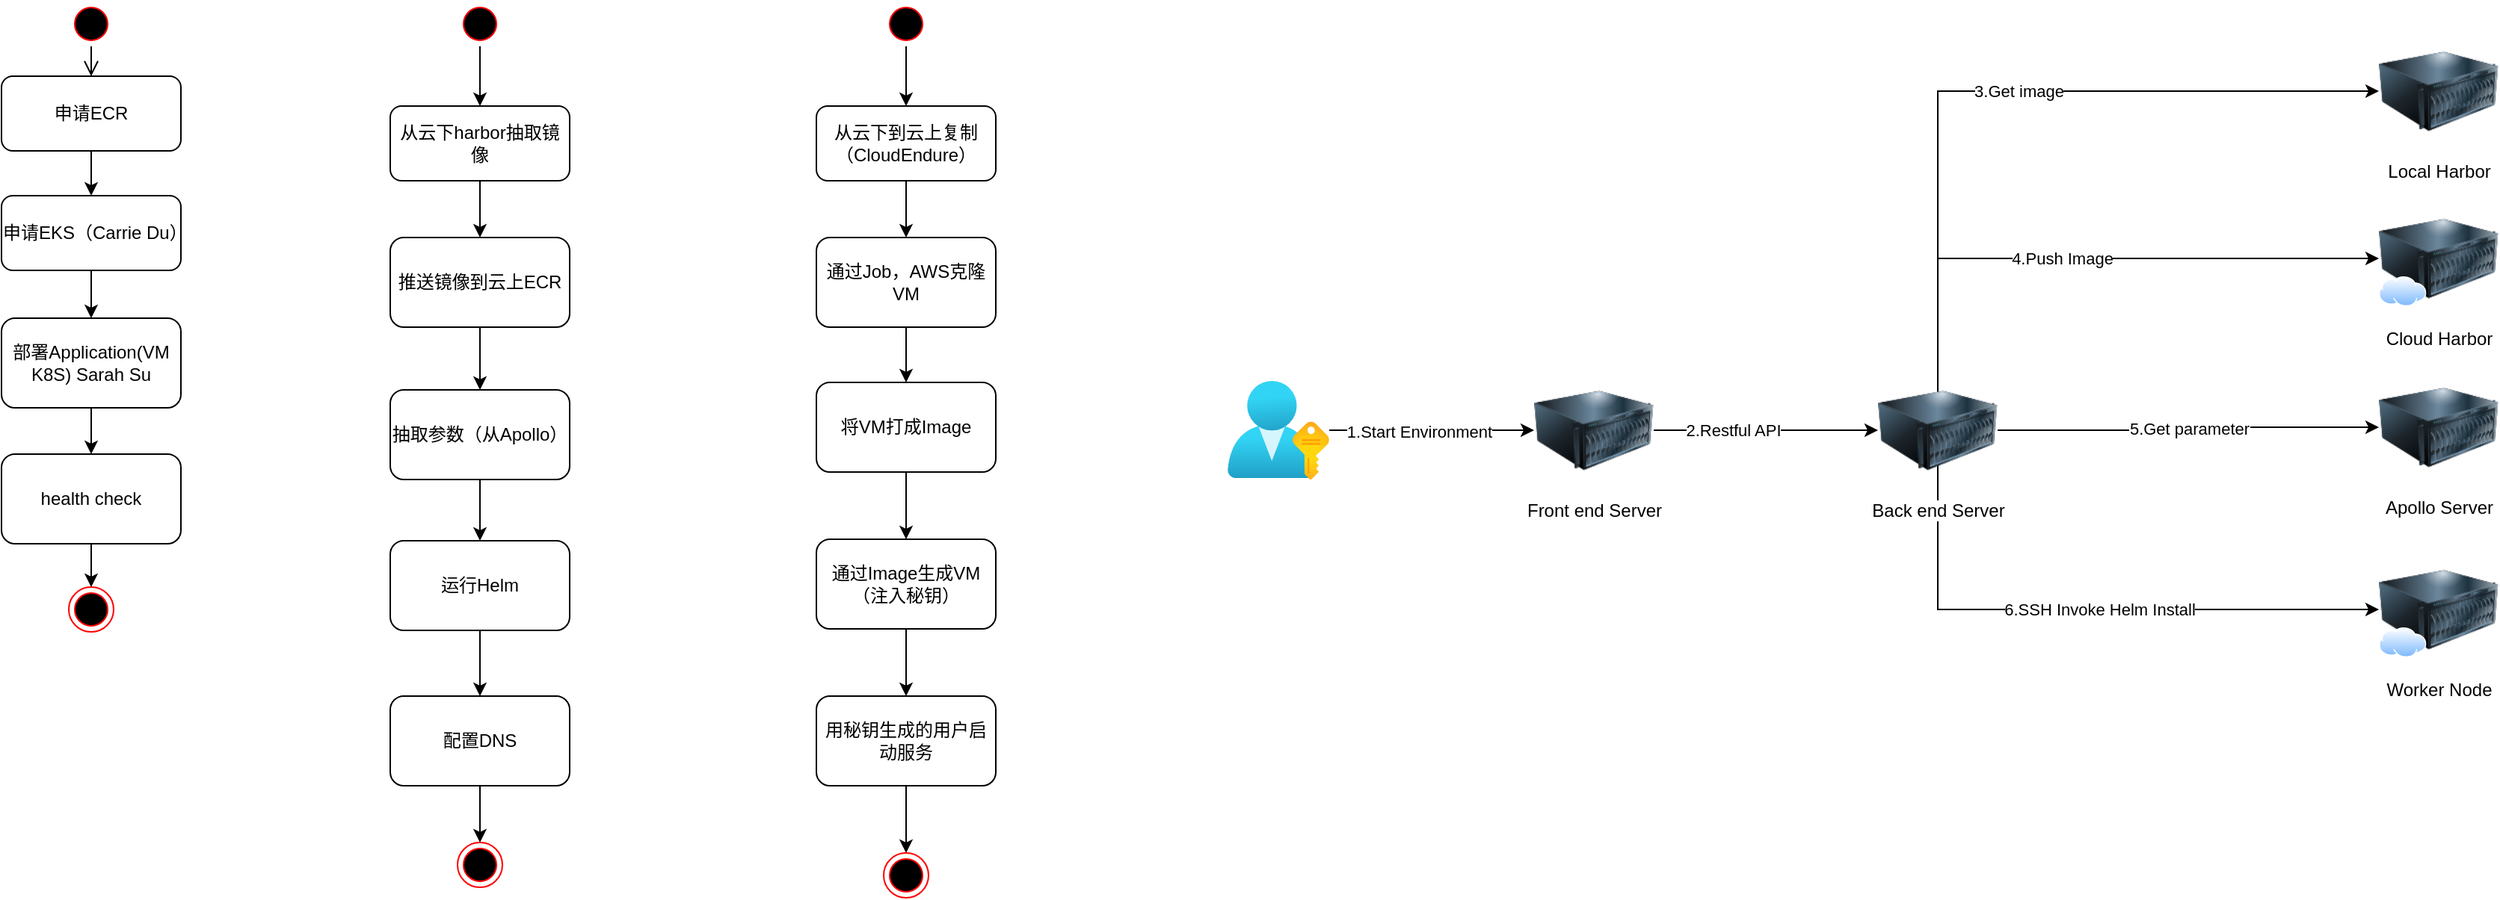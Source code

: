 <mxfile version="13.9.2" type="github">
  <diagram id="BMevfkKDMSV5yCwqt1LY" name="Page-1">
    <mxGraphModel dx="1422" dy="794" grid="1" gridSize="10" guides="1" tooltips="1" connect="1" arrows="1" fold="1" page="1" pageScale="1" pageWidth="1920" pageHeight="1200" math="0" shadow="0">
      <root>
        <mxCell id="0" />
        <mxCell id="1" parent="0" />
        <mxCell id="pzT-h00lOB3pdJxOEtcz-1" value="" style="ellipse;html=1;shape=startState;fillColor=#000000;strokeColor=#ff0000;" parent="1" vertex="1">
          <mxGeometry x="145" y="68" width="30" height="30" as="geometry" />
        </mxCell>
        <mxCell id="pzT-h00lOB3pdJxOEtcz-2" value="" style="edgeStyle=orthogonalEdgeStyle;html=1;verticalAlign=bottom;endArrow=open;endSize=8;entryX=0.5;entryY=0;entryDx=0;entryDy=0;" parent="1" source="pzT-h00lOB3pdJxOEtcz-1" target="CKKBYsWl8Wb_sM6-ShsY-4" edge="1">
          <mxGeometry relative="1" as="geometry">
            <mxPoint x="115" y="218" as="targetPoint" />
          </mxGeometry>
        </mxCell>
        <mxCell id="pzT-h00lOB3pdJxOEtcz-5" value="" style="edgeStyle=orthogonalEdgeStyle;rounded=0;orthogonalLoop=1;jettySize=auto;html=1;entryX=0.5;entryY=0;entryDx=0;entryDy=0;" parent="1" source="pzT-h00lOB3pdJxOEtcz-3" target="pzT-h00lOB3pdJxOEtcz-8" edge="1">
          <mxGeometry relative="1" as="geometry">
            <mxPoint x="320" y="300" as="targetPoint" />
          </mxGeometry>
        </mxCell>
        <mxCell id="pzT-h00lOB3pdJxOEtcz-3" value="&lt;div&gt;申请EKS（Carrie Du）&lt;/div&gt;" style="rounded=1;whiteSpace=wrap;html=1;" parent="1" vertex="1">
          <mxGeometry x="100" y="198" width="120" height="50" as="geometry" />
        </mxCell>
        <mxCell id="pzT-h00lOB3pdJxOEtcz-8" value="&lt;div&gt;部署Application(VM K8S) Sarah Su&lt;br&gt;&lt;/div&gt;" style="whiteSpace=wrap;html=1;rounded=1;" parent="1" vertex="1">
          <mxGeometry x="100" y="280" width="120" height="60" as="geometry" />
        </mxCell>
        <mxCell id="pzT-h00lOB3pdJxOEtcz-13" style="edgeStyle=orthogonalEdgeStyle;rounded=0;orthogonalLoop=1;jettySize=auto;html=1;exitX=0.5;exitY=1;exitDx=0;exitDy=0;entryX=0.5;entryY=0;entryDx=0;entryDy=0;" parent="1" source="pzT-h00lOB3pdJxOEtcz-10" target="pzT-h00lOB3pdJxOEtcz-12" edge="1">
          <mxGeometry relative="1" as="geometry" />
        </mxCell>
        <mxCell id="pzT-h00lOB3pdJxOEtcz-10" value="health check" style="whiteSpace=wrap;html=1;rounded=1;" parent="1" vertex="1">
          <mxGeometry x="100" y="371" width="120" height="60" as="geometry" />
        </mxCell>
        <mxCell id="pzT-h00lOB3pdJxOEtcz-12" value="" style="ellipse;html=1;shape=endState;fillColor=#000000;strokeColor=#ff0000;" parent="1" vertex="1">
          <mxGeometry x="145" y="460" width="30" height="30" as="geometry" />
        </mxCell>
        <mxCell id="CKKBYsWl8Wb_sM6-ShsY-5" style="edgeStyle=orthogonalEdgeStyle;rounded=0;orthogonalLoop=1;jettySize=auto;html=1;exitX=0.5;exitY=1;exitDx=0;exitDy=0;entryX=0.5;entryY=0;entryDx=0;entryDy=0;strokeColor=#000000;" parent="1" source="CKKBYsWl8Wb_sM6-ShsY-4" target="pzT-h00lOB3pdJxOEtcz-3" edge="1">
          <mxGeometry relative="1" as="geometry" />
        </mxCell>
        <mxCell id="CKKBYsWl8Wb_sM6-ShsY-4" value="申请ECR" style="rounded=1;whiteSpace=wrap;html=1;" parent="1" vertex="1">
          <mxGeometry x="100" y="118" width="120" height="50" as="geometry" />
        </mxCell>
        <mxCell id="CKKBYsWl8Wb_sM6-ShsY-7" value="" style="ellipse;html=1;shape=startState;fillColor=#000000;strokeColor=#ff0000;" parent="1" vertex="1">
          <mxGeometry x="405" y="68" width="30" height="30" as="geometry" />
        </mxCell>
        <mxCell id="CKKBYsWl8Wb_sM6-ShsY-9" value="" style="edgeStyle=orthogonalEdgeStyle;rounded=0;orthogonalLoop=1;jettySize=auto;html=1;strokeColor=#000000;exitX=0.5;exitY=1;exitDx=0;exitDy=0;entryX=0.5;entryY=0;entryDx=0;entryDy=0;" parent="1" source="CKKBYsWl8Wb_sM6-ShsY-7" target="CKKBYsWl8Wb_sM6-ShsY-8" edge="1">
          <mxGeometry relative="1" as="geometry">
            <mxPoint x="525" y="98" as="targetPoint" />
          </mxGeometry>
        </mxCell>
        <mxCell id="CKKBYsWl8Wb_sM6-ShsY-11" value="" style="edgeStyle=orthogonalEdgeStyle;rounded=0;orthogonalLoop=1;jettySize=auto;html=1;strokeColor=#000000;" parent="1" source="CKKBYsWl8Wb_sM6-ShsY-8" target="CKKBYsWl8Wb_sM6-ShsY-10" edge="1">
          <mxGeometry relative="1" as="geometry" />
        </mxCell>
        <mxCell id="CKKBYsWl8Wb_sM6-ShsY-8" value="从云下harbor抽取镜像" style="rounded=1;whiteSpace=wrap;html=1;" parent="1" vertex="1">
          <mxGeometry x="360" y="138" width="120" height="50" as="geometry" />
        </mxCell>
        <mxCell id="CKKBYsWl8Wb_sM6-ShsY-13" value="" style="edgeStyle=orthogonalEdgeStyle;rounded=0;orthogonalLoop=1;jettySize=auto;html=1;strokeColor=#000000;" parent="1" source="CKKBYsWl8Wb_sM6-ShsY-10" target="CKKBYsWl8Wb_sM6-ShsY-12" edge="1">
          <mxGeometry relative="1" as="geometry" />
        </mxCell>
        <mxCell id="CKKBYsWl8Wb_sM6-ShsY-10" value="推送镜像到云上ECR" style="whiteSpace=wrap;html=1;rounded=1;" parent="1" vertex="1">
          <mxGeometry x="360" y="226" width="120" height="60" as="geometry" />
        </mxCell>
        <mxCell id="CKKBYsWl8Wb_sM6-ShsY-15" value="" style="edgeStyle=orthogonalEdgeStyle;rounded=0;orthogonalLoop=1;jettySize=auto;html=1;strokeColor=#000000;" parent="1" source="CKKBYsWl8Wb_sM6-ShsY-12" target="CKKBYsWl8Wb_sM6-ShsY-14" edge="1">
          <mxGeometry relative="1" as="geometry" />
        </mxCell>
        <mxCell id="CKKBYsWl8Wb_sM6-ShsY-12" value="抽取参数（从Apollo）" style="whiteSpace=wrap;html=1;rounded=1;" parent="1" vertex="1">
          <mxGeometry x="360" y="328" width="120" height="60" as="geometry" />
        </mxCell>
        <mxCell id="CKKBYsWl8Wb_sM6-ShsY-18" style="edgeStyle=orthogonalEdgeStyle;rounded=0;orthogonalLoop=1;jettySize=auto;html=1;entryX=0.5;entryY=0;entryDx=0;entryDy=0;strokeColor=#000000;exitX=0.5;exitY=1;exitDx=0;exitDy=0;" parent="1" source="0UomY-3y-lxJiFdD-gnZ-2" target="CKKBYsWl8Wb_sM6-ShsY-16" edge="1">
          <mxGeometry relative="1" as="geometry">
            <mxPoint x="315" y="568" as="sourcePoint" />
          </mxGeometry>
        </mxCell>
        <mxCell id="0UomY-3y-lxJiFdD-gnZ-3" value="" style="edgeStyle=orthogonalEdgeStyle;rounded=0;orthogonalLoop=1;jettySize=auto;html=1;" parent="1" source="CKKBYsWl8Wb_sM6-ShsY-14" target="0UomY-3y-lxJiFdD-gnZ-2" edge="1">
          <mxGeometry relative="1" as="geometry" />
        </mxCell>
        <mxCell id="CKKBYsWl8Wb_sM6-ShsY-14" value="运行Helm" style="whiteSpace=wrap;html=1;rounded=1;" parent="1" vertex="1">
          <mxGeometry x="360" y="429" width="120" height="60" as="geometry" />
        </mxCell>
        <mxCell id="CKKBYsWl8Wb_sM6-ShsY-16" value="" style="ellipse;html=1;shape=endState;fillColor=#000000;strokeColor=#ff0000;" parent="1" vertex="1">
          <mxGeometry x="405" y="631" width="30" height="30" as="geometry" />
        </mxCell>
        <mxCell id="CKKBYsWl8Wb_sM6-ShsY-32" value="" style="ellipse;html=1;shape=startState;fillColor=#000000;strokeColor=#ff0000;" parent="1" vertex="1">
          <mxGeometry x="690" y="68" width="30" height="30" as="geometry" />
        </mxCell>
        <mxCell id="CKKBYsWl8Wb_sM6-ShsY-33" value="" style="edgeStyle=orthogonalEdgeStyle;rounded=0;orthogonalLoop=1;jettySize=auto;html=1;strokeColor=#000000;exitX=0.5;exitY=1;exitDx=0;exitDy=0;entryX=0.5;entryY=0;entryDx=0;entryDy=0;" parent="1" source="CKKBYsWl8Wb_sM6-ShsY-32" target="CKKBYsWl8Wb_sM6-ShsY-35" edge="1">
          <mxGeometry relative="1" as="geometry">
            <mxPoint x="810" y="98" as="targetPoint" />
          </mxGeometry>
        </mxCell>
        <mxCell id="CKKBYsWl8Wb_sM6-ShsY-34" value="" style="edgeStyle=orthogonalEdgeStyle;rounded=0;orthogonalLoop=1;jettySize=auto;html=1;strokeColor=#000000;entryX=0.5;entryY=0;entryDx=0;entryDy=0;" parent="1" source="CKKBYsWl8Wb_sM6-ShsY-35" target="CKKBYsWl8Wb_sM6-ShsY-44" edge="1">
          <mxGeometry relative="1" as="geometry">
            <mxPoint x="705" y="218" as="targetPoint" />
          </mxGeometry>
        </mxCell>
        <mxCell id="CKKBYsWl8Wb_sM6-ShsY-35" value="从云下到云上复制（CloudEndure）" style="rounded=1;whiteSpace=wrap;html=1;" parent="1" vertex="1">
          <mxGeometry x="645" y="138" width="120" height="50" as="geometry" />
        </mxCell>
        <mxCell id="CKKBYsWl8Wb_sM6-ShsY-36" value="" style="edgeStyle=orthogonalEdgeStyle;rounded=0;orthogonalLoop=1;jettySize=auto;html=1;strokeColor=#000000;" parent="1" source="CKKBYsWl8Wb_sM6-ShsY-37" target="CKKBYsWl8Wb_sM6-ShsY-39" edge="1">
          <mxGeometry relative="1" as="geometry" />
        </mxCell>
        <mxCell id="CKKBYsWl8Wb_sM6-ShsY-37" value="将VM打成Image" style="whiteSpace=wrap;html=1;rounded=1;" parent="1" vertex="1">
          <mxGeometry x="645" y="323" width="120" height="60" as="geometry" />
        </mxCell>
        <mxCell id="CKKBYsWl8Wb_sM6-ShsY-38" value="" style="edgeStyle=orthogonalEdgeStyle;rounded=0;orthogonalLoop=1;jettySize=auto;html=1;strokeColor=#000000;" parent="1" source="CKKBYsWl8Wb_sM6-ShsY-39" target="CKKBYsWl8Wb_sM6-ShsY-41" edge="1">
          <mxGeometry relative="1" as="geometry" />
        </mxCell>
        <mxCell id="CKKBYsWl8Wb_sM6-ShsY-39" value="通过Image生成VM（注入秘钥）" style="whiteSpace=wrap;html=1;rounded=1;" parent="1" vertex="1">
          <mxGeometry x="645" y="428" width="120" height="60" as="geometry" />
        </mxCell>
        <mxCell id="CKKBYsWl8Wb_sM6-ShsY-40" style="edgeStyle=orthogonalEdgeStyle;rounded=0;orthogonalLoop=1;jettySize=auto;html=1;exitX=0.5;exitY=1;exitDx=0;exitDy=0;entryX=0.5;entryY=0;entryDx=0;entryDy=0;strokeColor=#000000;" parent="1" source="CKKBYsWl8Wb_sM6-ShsY-41" target="CKKBYsWl8Wb_sM6-ShsY-42" edge="1">
          <mxGeometry relative="1" as="geometry" />
        </mxCell>
        <mxCell id="CKKBYsWl8Wb_sM6-ShsY-41" value="用秘钥生成的用户启动服务" style="whiteSpace=wrap;html=1;rounded=1;" parent="1" vertex="1">
          <mxGeometry x="645" y="533" width="120" height="60" as="geometry" />
        </mxCell>
        <mxCell id="CKKBYsWl8Wb_sM6-ShsY-42" value="" style="ellipse;html=1;shape=endState;fillColor=#000000;strokeColor=#ff0000;" parent="1" vertex="1">
          <mxGeometry x="690" y="638" width="30" height="30" as="geometry" />
        </mxCell>
        <mxCell id="CKKBYsWl8Wb_sM6-ShsY-43" value="" style="edgeStyle=orthogonalEdgeStyle;rounded=0;orthogonalLoop=1;jettySize=auto;html=1;strokeColor=#000000;entryX=0.5;entryY=0;entryDx=0;entryDy=0;" parent="1" source="CKKBYsWl8Wb_sM6-ShsY-44" target="CKKBYsWl8Wb_sM6-ShsY-37" edge="1">
          <mxGeometry relative="1" as="geometry">
            <mxPoint x="805" y="318" as="targetPoint" />
            <Array as="points">
              <mxPoint x="705" y="323" />
              <mxPoint x="705" y="323" />
            </Array>
          </mxGeometry>
        </mxCell>
        <mxCell id="CKKBYsWl8Wb_sM6-ShsY-44" value="通过Job，AWS克隆VM" style="whiteSpace=wrap;html=1;rounded=1;" parent="1" vertex="1">
          <mxGeometry x="645" y="226" width="120" height="60" as="geometry" />
        </mxCell>
        <mxCell id="0UomY-3y-lxJiFdD-gnZ-1" value="" style="edgeStyle=orthogonalEdgeStyle;rounded=0;orthogonalLoop=1;jettySize=auto;html=1;entryX=0.5;entryY=0;entryDx=0;entryDy=0;exitX=0.5;exitY=1;exitDx=0;exitDy=0;" parent="1" source="pzT-h00lOB3pdJxOEtcz-8" target="pzT-h00lOB3pdJxOEtcz-10" edge="1">
          <mxGeometry relative="1" as="geometry">
            <mxPoint x="179" y="248" as="sourcePoint" />
            <mxPoint x="160" y="450" as="targetPoint" />
          </mxGeometry>
        </mxCell>
        <mxCell id="0UomY-3y-lxJiFdD-gnZ-2" value="&lt;div&gt;配置DNS&lt;/div&gt;" style="whiteSpace=wrap;html=1;rounded=1;" parent="1" vertex="1">
          <mxGeometry x="360" y="533" width="120" height="60" as="geometry" />
        </mxCell>
        <mxCell id="9exr0N6I_eqntmGh3FD0-10" style="edgeStyle=orthogonalEdgeStyle;rounded=0;orthogonalLoop=1;jettySize=auto;html=1;exitX=1;exitY=0.5;exitDx=0;exitDy=0;entryX=0;entryY=0.5;entryDx=0;entryDy=0;" edge="1" parent="1" source="9exr0N6I_eqntmGh3FD0-1" target="9exr0N6I_eqntmGh3FD0-2">
          <mxGeometry relative="1" as="geometry" />
        </mxCell>
        <mxCell id="9exr0N6I_eqntmGh3FD0-13" value="2.Restful API" style="edgeLabel;html=1;align=center;verticalAlign=middle;resizable=0;points=[];" vertex="1" connectable="0" parent="9exr0N6I_eqntmGh3FD0-10">
          <mxGeometry x="-0.293" relative="1" as="geometry">
            <mxPoint as="offset" />
          </mxGeometry>
        </mxCell>
        <mxCell id="9exr0N6I_eqntmGh3FD0-1" value="Front end Server" style="image;html=1;image=img/lib/clip_art/computers/Server_128x128.png" vertex="1" parent="1">
          <mxGeometry x="1125" y="315" width="80" height="80" as="geometry" />
        </mxCell>
        <mxCell id="9exr0N6I_eqntmGh3FD0-15" value="3.Get image" style="edgeStyle=orthogonalEdgeStyle;rounded=0;orthogonalLoop=1;jettySize=auto;html=1;exitX=0.5;exitY=0;exitDx=0;exitDy=0;entryX=0;entryY=0.5;entryDx=0;entryDy=0;" edge="1" parent="1" source="9exr0N6I_eqntmGh3FD0-2" target="9exr0N6I_eqntmGh3FD0-11">
          <mxGeometry relative="1" as="geometry" />
        </mxCell>
        <mxCell id="9exr0N6I_eqntmGh3FD0-18" value="" style="edgeStyle=orthogonalEdgeStyle;rounded=0;orthogonalLoop=1;jettySize=auto;html=1;exitX=0.5;exitY=1;exitDx=0;exitDy=0;entryX=0;entryY=0.5;entryDx=0;entryDy=0;" edge="1" parent="1" source="9exr0N6I_eqntmGh3FD0-2" target="9exr0N6I_eqntmGh3FD0-17">
          <mxGeometry relative="1" as="geometry">
            <Array as="points">
              <mxPoint x="1395" y="240" />
            </Array>
          </mxGeometry>
        </mxCell>
        <mxCell id="9exr0N6I_eqntmGh3FD0-19" value="4.Push Image" style="edgeLabel;html=1;align=center;verticalAlign=middle;resizable=0;points=[];" vertex="1" connectable="0" parent="9exr0N6I_eqntmGh3FD0-18">
          <mxGeometry x="0.051" y="1" relative="1" as="geometry">
            <mxPoint x="1" y="1" as="offset" />
          </mxGeometry>
        </mxCell>
        <mxCell id="9exr0N6I_eqntmGh3FD0-21" value="5.Get parameter" style="edgeStyle=orthogonalEdgeStyle;rounded=0;orthogonalLoop=1;jettySize=auto;html=1;" edge="1" parent="1" source="9exr0N6I_eqntmGh3FD0-2" target="9exr0N6I_eqntmGh3FD0-20">
          <mxGeometry relative="1" as="geometry" />
        </mxCell>
        <mxCell id="9exr0N6I_eqntmGh3FD0-29" value="6.SSH Invoke Helm Install" style="edgeStyle=orthogonalEdgeStyle;rounded=0;orthogonalLoop=1;jettySize=auto;html=1;exitX=0.5;exitY=1;exitDx=0;exitDy=0;entryX=0;entryY=0.5;entryDx=0;entryDy=0;" edge="1" parent="1" source="9exr0N6I_eqntmGh3FD0-2" target="9exr0N6I_eqntmGh3FD0-35">
          <mxGeometry relative="1" as="geometry">
            <Array as="points">
              <mxPoint x="1395" y="475" />
            </Array>
          </mxGeometry>
        </mxCell>
        <mxCell id="9exr0N6I_eqntmGh3FD0-2" value="Back end Server" style="image;html=1;image=img/lib/clip_art/computers/Server_128x128.png" vertex="1" parent="1">
          <mxGeometry x="1355" y="315" width="80" height="80" as="geometry" />
        </mxCell>
        <mxCell id="9exr0N6I_eqntmGh3FD0-7" style="edgeStyle=orthogonalEdgeStyle;rounded=0;orthogonalLoop=1;jettySize=auto;html=1;entryX=0;entryY=0.5;entryDx=0;entryDy=0;" edge="1" parent="1" source="9exr0N6I_eqntmGh3FD0-4" target="9exr0N6I_eqntmGh3FD0-1">
          <mxGeometry relative="1" as="geometry" />
        </mxCell>
        <mxCell id="9exr0N6I_eqntmGh3FD0-12" value="1.Start Environment" style="edgeLabel;html=1;align=center;verticalAlign=middle;resizable=0;points=[];" vertex="1" connectable="0" parent="9exr0N6I_eqntmGh3FD0-7">
          <mxGeometry x="-0.135" y="-1" relative="1" as="geometry">
            <mxPoint as="offset" />
          </mxGeometry>
        </mxCell>
        <mxCell id="9exr0N6I_eqntmGh3FD0-4" value="" style="aspect=fixed;html=1;points=[];align=center;image;fontSize=12;image=img/lib/azure2/azure_stack/User_Subscriptions.svg;" vertex="1" parent="1">
          <mxGeometry x="920" y="322" width="68" height="66" as="geometry" />
        </mxCell>
        <mxCell id="9exr0N6I_eqntmGh3FD0-11" value="Local Harbor" style="image;html=1;image=img/lib/clip_art/computers/Server_128x128.png" vertex="1" parent="1">
          <mxGeometry x="1690" y="88" width="80" height="80" as="geometry" />
        </mxCell>
        <mxCell id="9exr0N6I_eqntmGh3FD0-20" value="Apollo Server" style="image;html=1;image=img/lib/clip_art/computers/Server_128x128.png" vertex="1" parent="1">
          <mxGeometry x="1690" y="313" width="80" height="80" as="geometry" />
        </mxCell>
        <mxCell id="9exr0N6I_eqntmGh3FD0-33" value="" style="group" vertex="1" connectable="0" parent="1">
          <mxGeometry x="1690" y="200" width="80" height="80" as="geometry" />
        </mxCell>
        <mxCell id="9exr0N6I_eqntmGh3FD0-17" value="Cloud Harbor" style="image;html=1;image=img/lib/clip_art/computers/Server_128x128.png" vertex="1" parent="9exr0N6I_eqntmGh3FD0-33">
          <mxGeometry width="80" height="80" as="geometry" />
        </mxCell>
        <mxCell id="9exr0N6I_eqntmGh3FD0-24" value="" style="aspect=fixed;perimeter=ellipsePerimeter;html=1;align=center;shadow=0;dashed=0;spacingTop=3;image;image=img/lib/active_directory/internet_cloud.svg;" vertex="1" parent="9exr0N6I_eqntmGh3FD0-33">
          <mxGeometry y="52" width="31.75" height="20" as="geometry" />
        </mxCell>
        <mxCell id="9exr0N6I_eqntmGh3FD0-34" value="" style="group" vertex="1" connectable="0" parent="1">
          <mxGeometry x="1690" y="435" width="80" height="80" as="geometry" />
        </mxCell>
        <mxCell id="9exr0N6I_eqntmGh3FD0-35" value="Worker Node" style="image;html=1;image=img/lib/clip_art/computers/Server_128x128.png" vertex="1" parent="9exr0N6I_eqntmGh3FD0-34">
          <mxGeometry width="80" height="80" as="geometry" />
        </mxCell>
        <mxCell id="9exr0N6I_eqntmGh3FD0-36" value="" style="aspect=fixed;perimeter=ellipsePerimeter;html=1;align=center;shadow=0;dashed=0;spacingTop=3;image;image=img/lib/active_directory/internet_cloud.svg;" vertex="1" parent="9exr0N6I_eqntmGh3FD0-34">
          <mxGeometry y="52" width="31.75" height="20" as="geometry" />
        </mxCell>
      </root>
    </mxGraphModel>
  </diagram>
</mxfile>
